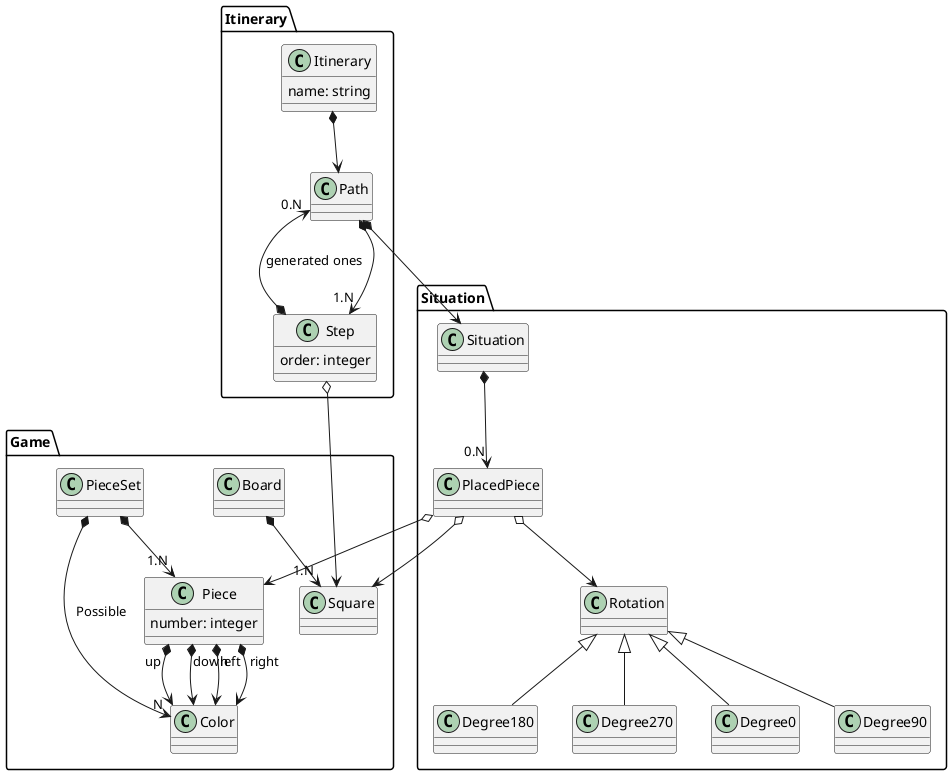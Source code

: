 @startuml
package Game{
    class Board
    class Square
    class PieceSet
    class Piece {
        number: integer
        }
    class Color

    Board *--> "1.N" Square
    PieceSet *--> "N" Color: Possible
    Piece "up" *--> Color
    Piece "down" *--> Color
    Piece "left" *--> Color
    Piece "right" *--> Color
    PieceSet *--> "1.N" Piece
}
package Situation {
    class Situation
    class PlacedPiece
    class Rotation

    PlacedPiece o--> Rotation
    Situation *--> "0.N" PlacedPiece
    Rotation <|-- Degree0
    Rotation <|-- Degree90
    Rotation <|-- Degree180
    Rotation <|-- Degree270
}
package Itinerary {
    class Itinerary {
        name: string
    }
    class Path
    class Step {
        order: integer
    }

    Path *--> "1.N" Step
    Itinerary *--> Path
    Step *--> "0.N" Path : "generated ones"
}
Path *--> Situation.Situation
PlacedPiece o--> Square
PlacedPiece o--> Piece
Step o--> Square
@enduml